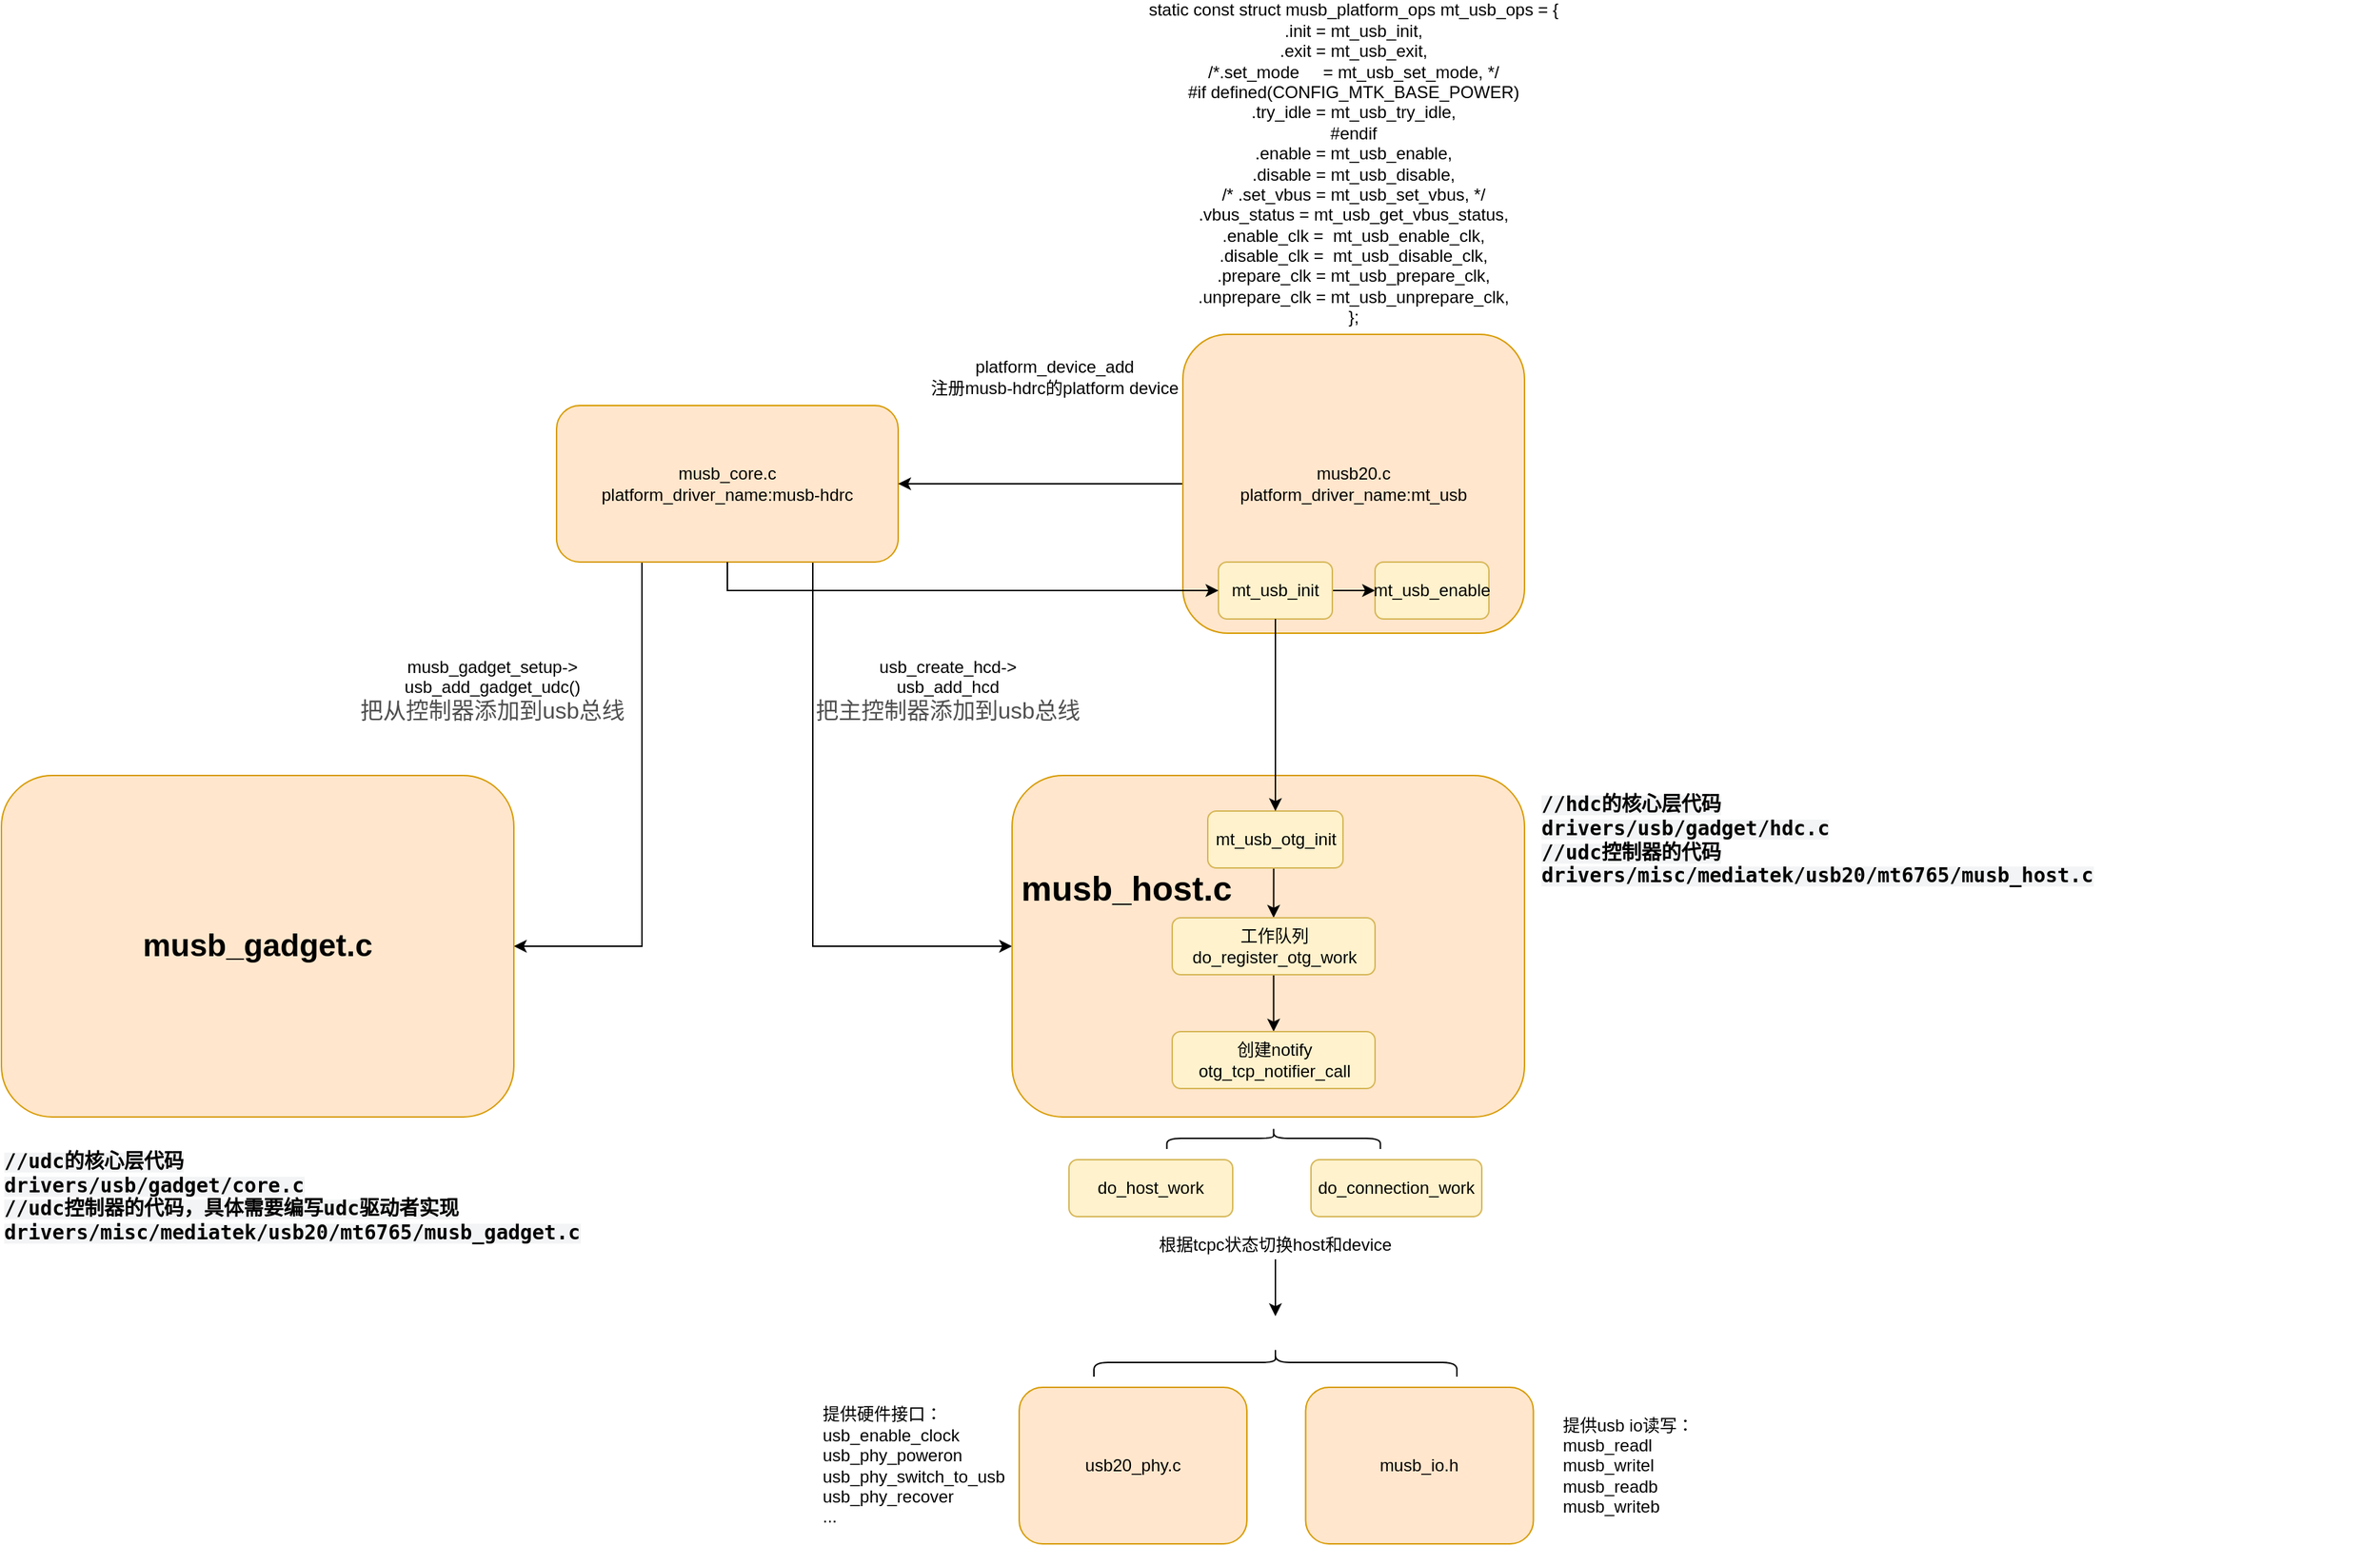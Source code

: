 <mxfile version="13.6.2" type="device"><diagram id="HtOIMF24EhSK1ftUwkoa" name="Page-1"><mxGraphModel dx="2105" dy="2117" grid="1" gridSize="10" guides="1" tooltips="1" connect="1" arrows="1" fold="1" page="1" pageScale="1" pageWidth="827" pageHeight="1169" math="0" shadow="0"><root><mxCell id="0"/><mxCell id="1" parent="0"/><mxCell id="_4Ybx_6lcQq8QU33vWaB-10" style="edgeStyle=orthogonalEdgeStyle;rounded=0;orthogonalLoop=1;jettySize=auto;html=1;exitX=0.75;exitY=1;exitDx=0;exitDy=0;entryX=0;entryY=0.5;entryDx=0;entryDy=0;" edge="1" parent="1" source="Fn22ZMs3DHKDdupZIToM-1" target="Fn22ZMs3DHKDdupZIToM-13"><mxGeometry relative="1" as="geometry"/></mxCell><mxCell id="_4Ybx_6lcQq8QU33vWaB-12" style="edgeStyle=orthogonalEdgeStyle;rounded=0;orthogonalLoop=1;jettySize=auto;html=1;exitX=0.25;exitY=1;exitDx=0;exitDy=0;entryX=1;entryY=0.5;entryDx=0;entryDy=0;" edge="1" parent="1" source="Fn22ZMs3DHKDdupZIToM-1" target="_4Ybx_6lcQq8QU33vWaB-11"><mxGeometry relative="1" as="geometry"/></mxCell><mxCell id="Fn22ZMs3DHKDdupZIToM-1" value="musb_core.c&lt;br&gt;platform_driver_name:musb-hdrc" style="rounded=1;whiteSpace=wrap;html=1;fillColor=#ffe6cc;strokeColor=#d79b00;" parent="1" vertex="1"><mxGeometry x="60" y="260" width="240" height="110" as="geometry"/></mxCell><mxCell id="Fn22ZMs3DHKDdupZIToM-6" style="edgeStyle=orthogonalEdgeStyle;rounded=0;orthogonalLoop=1;jettySize=auto;html=1;exitX=0;exitY=0.5;exitDx=0;exitDy=0;" parent="1" source="Fn22ZMs3DHKDdupZIToM-2" target="Fn22ZMs3DHKDdupZIToM-1" edge="1"><mxGeometry relative="1" as="geometry"/></mxCell><mxCell id="Fn22ZMs3DHKDdupZIToM-2" value="musb20.c&lt;br&gt;platform_driver_name:mt_usb" style="rounded=1;whiteSpace=wrap;html=1;fillColor=#ffe6cc;strokeColor=#d79b00;" parent="1" vertex="1"><mxGeometry x="500" y="210" width="240" height="210" as="geometry"/></mxCell><mxCell id="Fn22ZMs3DHKDdupZIToM-3" value="&lt;div&gt;static const struct musb_platform_ops mt_usb_ops = {&lt;/div&gt;&lt;div&gt;&lt;span&gt;&#9;&lt;/span&gt;.init = mt_usb_init,&lt;/div&gt;&lt;div&gt;&lt;span&gt;&#9;&lt;/span&gt;.exit = mt_usb_exit,&lt;/div&gt;&lt;div&gt;&lt;span&gt;&#9;&lt;/span&gt;/*.set_mode&amp;nbsp; &amp;nbsp; &amp;nbsp;= mt_usb_set_mode, */&lt;/div&gt;&lt;div&gt;#if defined(CONFIG_MTK_BASE_POWER)&lt;/div&gt;&lt;div&gt;&lt;span&gt;&#9;&lt;/span&gt;.try_idle = mt_usb_try_idle,&lt;/div&gt;&lt;div&gt;#endif&lt;/div&gt;&lt;div&gt;&lt;span&gt;&#9;&lt;/span&gt;.enable = mt_usb_enable,&lt;/div&gt;&lt;div&gt;&lt;span&gt;&#9;&lt;/span&gt;.disable = mt_usb_disable,&lt;/div&gt;&lt;div&gt;&lt;span&gt;&#9;&lt;/span&gt;/* .set_vbus = mt_usb_set_vbus, */&lt;/div&gt;&lt;div&gt;&lt;span&gt;&#9;&lt;/span&gt;.vbus_status = mt_usb_get_vbus_status,&lt;/div&gt;&lt;div&gt;&lt;span&gt;&#9;&lt;/span&gt;.enable_clk =&amp;nbsp; mt_usb_enable_clk,&lt;/div&gt;&lt;div&gt;&lt;span&gt;&#9;&lt;/span&gt;.disable_clk =&amp;nbsp; mt_usb_disable_clk,&lt;/div&gt;&lt;div&gt;&lt;span&gt;&#9;&lt;/span&gt;.prepare_clk = mt_usb_prepare_clk,&lt;/div&gt;&lt;div&gt;&lt;span&gt;&#9;&lt;/span&gt;.unprepare_clk = mt_usb_unprepare_clk,&lt;/div&gt;&lt;div&gt;};&lt;/div&gt;" style="text;html=1;strokeColor=none;fillColor=none;align=center;verticalAlign=middle;whiteSpace=wrap;rounded=0;" parent="1" vertex="1"><mxGeometry x="430" y="80" width="380" height="20" as="geometry"/></mxCell><mxCell id="Fn22ZMs3DHKDdupZIToM-7" value="platform_device_add&lt;br&gt;注册musb-hdrc的platform device&lt;br&gt;" style="text;html=1;strokeColor=none;fillColor=none;align=center;verticalAlign=middle;whiteSpace=wrap;rounded=0;" parent="1" vertex="1"><mxGeometry x="310" y="230" width="200" height="20" as="geometry"/></mxCell><mxCell id="Fn22ZMs3DHKDdupZIToM-12" style="edgeStyle=orthogonalEdgeStyle;rounded=0;orthogonalLoop=1;jettySize=auto;html=1;exitX=1;exitY=0.5;exitDx=0;exitDy=0;entryX=0;entryY=0.5;entryDx=0;entryDy=0;" parent="1" source="Fn22ZMs3DHKDdupZIToM-9" target="Fn22ZMs3DHKDdupZIToM-10" edge="1"><mxGeometry relative="1" as="geometry"/></mxCell><mxCell id="Fn22ZMs3DHKDdupZIToM-9" value="mt_usb_init" style="rounded=1;whiteSpace=wrap;html=1;fillColor=#fff2cc;strokeColor=#d6b656;" parent="1" vertex="1"><mxGeometry x="525" y="370" width="80" height="40" as="geometry"/></mxCell><mxCell id="Fn22ZMs3DHKDdupZIToM-10" value="mt_usb_enable" style="rounded=1;whiteSpace=wrap;html=1;fillColor=#fff2cc;strokeColor=#d6b656;" parent="1" vertex="1"><mxGeometry x="635" y="370" width="80" height="40" as="geometry"/></mxCell><mxCell id="Fn22ZMs3DHKDdupZIToM-11" style="edgeStyle=orthogonalEdgeStyle;rounded=0;orthogonalLoop=1;jettySize=auto;html=1;exitX=0.5;exitY=1;exitDx=0;exitDy=0;" parent="1" source="Fn22ZMs3DHKDdupZIToM-1" target="Fn22ZMs3DHKDdupZIToM-9" edge="1"><mxGeometry relative="1" as="geometry"/></mxCell><mxCell id="Fn22ZMs3DHKDdupZIToM-13" value="musb_host.c" style="rounded=1;whiteSpace=wrap;html=1;fillColor=#ffe6cc;strokeColor=#d79b00;" parent="1" vertex="1"><mxGeometry x="380" y="520" width="360" height="240" as="geometry"/></mxCell><mxCell id="Fn22ZMs3DHKDdupZIToM-17" style="edgeStyle=orthogonalEdgeStyle;rounded=0;orthogonalLoop=1;jettySize=auto;html=1;exitX=0.5;exitY=1;exitDx=0;exitDy=0;entryX=0.5;entryY=0;entryDx=0;entryDy=0;" parent="1" source="Fn22ZMs3DHKDdupZIToM-14" target="Fn22ZMs3DHKDdupZIToM-16" edge="1"><mxGeometry relative="1" as="geometry"/></mxCell><mxCell id="Fn22ZMs3DHKDdupZIToM-14" value="mt_usb_otg_init" style="rounded=1;whiteSpace=wrap;html=1;fillColor=#fff2cc;strokeColor=#d6b656;" parent="1" vertex="1"><mxGeometry x="517.5" y="545" width="95" height="40" as="geometry"/></mxCell><mxCell id="Fn22ZMs3DHKDdupZIToM-15" style="edgeStyle=orthogonalEdgeStyle;rounded=0;orthogonalLoop=1;jettySize=auto;html=1;exitX=0.5;exitY=1;exitDx=0;exitDy=0;entryX=0.5;entryY=0;entryDx=0;entryDy=0;" parent="1" source="Fn22ZMs3DHKDdupZIToM-9" target="Fn22ZMs3DHKDdupZIToM-14" edge="1"><mxGeometry relative="1" as="geometry"/></mxCell><mxCell id="Fn22ZMs3DHKDdupZIToM-19" style="edgeStyle=orthogonalEdgeStyle;rounded=0;orthogonalLoop=1;jettySize=auto;html=1;exitX=0.5;exitY=1;exitDx=0;exitDy=0;entryX=0.5;entryY=0;entryDx=0;entryDy=0;" parent="1" source="Fn22ZMs3DHKDdupZIToM-16" target="Fn22ZMs3DHKDdupZIToM-18" edge="1"><mxGeometry relative="1" as="geometry"/></mxCell><mxCell id="Fn22ZMs3DHKDdupZIToM-16" value="工作队列do_register_otg_work" style="rounded=1;whiteSpace=wrap;html=1;fillColor=#fff2cc;strokeColor=#d6b656;" parent="1" vertex="1"><mxGeometry x="492.5" y="620" width="142.5" height="40" as="geometry"/></mxCell><mxCell id="Fn22ZMs3DHKDdupZIToM-18" value="创建notify&lt;br&gt;otg_tcp_notifier_call" style="rounded=1;whiteSpace=wrap;html=1;fillColor=#fff2cc;strokeColor=#d6b656;" parent="1" vertex="1"><mxGeometry x="492.5" y="700" width="142.5" height="40" as="geometry"/></mxCell><mxCell id="Fn22ZMs3DHKDdupZIToM-21" value="musb_host.c" style="text;strokeColor=none;fillColor=none;html=1;fontSize=24;fontStyle=1;verticalAlign=middle;align=center;" parent="1" vertex="1"><mxGeometry x="410" y="580" width="100" height="40" as="geometry"/></mxCell><mxCell id="Fn22ZMs3DHKDdupZIToM-22" value="" style="shape=curlyBracket;whiteSpace=wrap;html=1;rounded=1;size=0.5;rotation=90;" parent="1" vertex="1"><mxGeometry x="556.25" y="700" width="15" height="150" as="geometry"/></mxCell><mxCell id="Fn22ZMs3DHKDdupZIToM-23" value="do_host_work" style="rounded=1;whiteSpace=wrap;html=1;fillColor=#fff2cc;strokeColor=#d6b656;" parent="1" vertex="1"><mxGeometry x="420" y="790" width="115" height="40" as="geometry"/></mxCell><mxCell id="Fn22ZMs3DHKDdupZIToM-24" value="do_connection_work" style="rounded=1;whiteSpace=wrap;html=1;fillColor=#fff2cc;strokeColor=#d6b656;" parent="1" vertex="1"><mxGeometry x="590" y="790" width="120" height="40" as="geometry"/></mxCell><mxCell id="_4Ybx_6lcQq8QU33vWaB-6" style="edgeStyle=orthogonalEdgeStyle;rounded=0;orthogonalLoop=1;jettySize=auto;html=1;" edge="1" parent="1" source="Fn22ZMs3DHKDdupZIToM-25"><mxGeometry relative="1" as="geometry"><mxPoint x="565" y="900" as="targetPoint"/></mxGeometry></mxCell><mxCell id="Fn22ZMs3DHKDdupZIToM-25" value="根据tcpc状态切换host和device" style="text;html=1;strokeColor=none;fillColor=none;align=center;verticalAlign=middle;whiteSpace=wrap;rounded=0;" parent="1" vertex="1"><mxGeometry x="464" y="840" width="202" height="20" as="geometry"/></mxCell><mxCell id="_4Ybx_6lcQq8QU33vWaB-1" value="usb20_phy.c" style="rounded=1;whiteSpace=wrap;html=1;fillColor=#ffe6cc;strokeColor=#d79b00;" vertex="1" parent="1"><mxGeometry x="385" y="950" width="160" height="110" as="geometry"/></mxCell><mxCell id="_4Ybx_6lcQq8QU33vWaB-2" value="musb_io.h" style="rounded=1;whiteSpace=wrap;html=1;fillColor=#ffe6cc;strokeColor=#d79b00;" vertex="1" parent="1"><mxGeometry x="586.25" y="950" width="160" height="110" as="geometry"/></mxCell><mxCell id="_4Ybx_6lcQq8QU33vWaB-3" value="提供硬件接口：&lt;br&gt;usb_enable_clock&lt;br&gt;usb_phy_poweron&lt;br&gt;usb_phy_switch_to_usb&lt;br&gt;usb_phy_recover&lt;br&gt;..." style="text;html=1;strokeColor=none;fillColor=none;align=left;verticalAlign=middle;whiteSpace=wrap;rounded=0;" vertex="1" parent="1"><mxGeometry x="245" y="995" width="190" height="20" as="geometry"/></mxCell><mxCell id="_4Ybx_6lcQq8QU33vWaB-4" value="提供usb io读写：&lt;br&gt;musb_readl&lt;br&gt;&lt;div&gt;&lt;span&gt;musb_writel&lt;/span&gt;&lt;/div&gt;musb_readb&lt;br&gt;musb_writeb" style="text;html=1;strokeColor=none;fillColor=none;align=left;verticalAlign=middle;whiteSpace=wrap;rounded=0;" vertex="1" parent="1"><mxGeometry x="765" y="995" width="120" height="20" as="geometry"/></mxCell><mxCell id="_4Ybx_6lcQq8QU33vWaB-7" value="" style="shape=curlyBracket;whiteSpace=wrap;html=1;rounded=1;rotation=90;" vertex="1" parent="1"><mxGeometry x="555" y="805" width="20" height="255" as="geometry"/></mxCell><mxCell id="_4Ybx_6lcQq8QU33vWaB-9" value="usb_create_hcd-&amp;gt;&lt;br&gt;usb_add_hcd&lt;br&gt;&lt;span style=&quot;color: rgb(79 , 79 , 79) ; font-family: , &amp;#34;sf ui text&amp;#34; , &amp;#34;arial&amp;#34; , &amp;#34;pingfang sc&amp;#34; , &amp;#34;hiragino sans gb&amp;#34; , &amp;#34;microsoft yahei&amp;#34; , &amp;#34;wenquanyi micro hei&amp;#34; , sans-serif , &amp;#34;simhei&amp;#34; , &amp;#34;simsun&amp;#34; ; font-size: 16px ; text-align: justify ; background-color: rgb(255 , 255 , 255)&quot;&gt;把主控制器添加到usb总线&lt;/span&gt;" style="text;html=1;strokeColor=none;fillColor=none;align=center;verticalAlign=middle;whiteSpace=wrap;rounded=0;" vertex="1" parent="1"><mxGeometry x="235" y="450" width="200" height="20" as="geometry"/></mxCell><mxCell id="_4Ybx_6lcQq8QU33vWaB-11" value="&lt;b&gt;&lt;font style=&quot;font-size: 22px&quot;&gt;musb_gadget.c&lt;/font&gt;&lt;/b&gt;" style="rounded=1;whiteSpace=wrap;html=1;fillColor=#ffe6cc;strokeColor=#d79b00;" vertex="1" parent="1"><mxGeometry x="-330" y="520" width="360" height="240" as="geometry"/></mxCell><mxCell id="_4Ybx_6lcQq8QU33vWaB-13" value="musb_gadget_setup-&amp;gt;&lt;br&gt;usb_add_gadget_udc()&lt;br&gt;&lt;span style=&quot;color: rgb(79 , 79 , 79) ; font-size: 16px ; text-align: justify ; background-color: rgb(255 , 255 , 255)&quot;&gt;把从控制器添加到usb总线&lt;/span&gt;" style="text;html=1;strokeColor=none;fillColor=none;align=center;verticalAlign=middle;whiteSpace=wrap;rounded=0;" vertex="1" parent="1"><mxGeometry x="-110" y="450" width="250" height="20" as="geometry"/></mxCell><mxCell id="_4Ybx_6lcQq8QU33vWaB-16" value="&lt;span style=&quot;background-color: rgb(243 , 244 , 245)&quot;&gt;&lt;b&gt;&lt;font face=&quot;source code pro, dejavu sans mono, ubuntu mono, anonymous pro, droid sans mono, menlo, monaco, consolas, inconsolata, courier, monospace, pingfang sc, microsoft yahei, sans-serif&quot;&gt;&lt;span style=&quot;font-size: 14px&quot;&gt;//udc的核心层代码&lt;/span&gt;&lt;/font&gt;&lt;br&gt;&lt;font face=&quot;source code pro, dejavu sans mono, ubuntu mono, anonymous pro, droid sans mono, menlo, monaco, consolas, inconsolata, courier, monospace, pingfang sc, microsoft yahei, sans-serif&quot;&gt;&lt;span style=&quot;font-size: 14px&quot;&gt;drivers/usb/gadget/core.c &lt;/span&gt;&lt;/font&gt;&lt;br&gt;&lt;font face=&quot;source code pro, dejavu sans mono, ubuntu mono, anonymous pro, droid sans mono, menlo, monaco, consolas, inconsolata, courier, monospace, pingfang sc, microsoft yahei, sans-serif&quot;&gt;&lt;span style=&quot;font-size: 14px&quot;&gt;//udc控制器的代码，具体需要编写udc驱动者实现&lt;/span&gt;&lt;/font&gt;&lt;br&gt;&lt;font face=&quot;source code pro, dejavu sans mono, ubuntu mono, anonymous pro, droid sans mono, menlo, monaco, consolas, inconsolata, courier, monospace, pingfang sc, microsoft yahei, sans-serif&quot;&gt;&lt;span style=&quot;font-size: 14px&quot;&gt;drivers/misc/mediatek/usb20/mt6765/musb_gadget.c&lt;/span&gt;&lt;/font&gt;&lt;br&gt;&lt;/b&gt;&lt;br&gt;&lt;/span&gt;" style="text;html=1;strokeColor=none;fillColor=none;align=left;verticalAlign=middle;whiteSpace=wrap;rounded=0;" vertex="1" parent="1"><mxGeometry x="-330" y="760" width="590" height="125" as="geometry"/></mxCell><mxCell id="_4Ybx_6lcQq8QU33vWaB-17" value="&lt;span style=&quot;background-color: rgb(243 , 244 , 245)&quot;&gt;&lt;b&gt;&lt;font face=&quot;source code pro, dejavu sans mono, ubuntu mono, anonymous pro, droid sans mono, menlo, monaco, consolas, inconsolata, courier, monospace, pingfang sc, microsoft yahei, sans-serif&quot;&gt;&lt;span style=&quot;font-size: 14px&quot;&gt;//hdc的核心层代码&lt;/span&gt;&lt;/font&gt;&lt;br&gt;&lt;font face=&quot;source code pro, dejavu sans mono, ubuntu mono, anonymous pro, droid sans mono, menlo, monaco, consolas, inconsolata, courier, monospace, pingfang sc, microsoft yahei, sans-serif&quot;&gt;&lt;span style=&quot;font-size: 14px&quot;&gt;drivers/usb/gadget/hdc.c &lt;/span&gt;&lt;/font&gt;&lt;br&gt;&lt;font face=&quot;source code pro, dejavu sans mono, ubuntu mono, anonymous pro, droid sans mono, menlo, monaco, consolas, inconsolata, courier, monospace, pingfang sc, microsoft yahei, sans-serif&quot;&gt;&lt;span style=&quot;font-size: 14px&quot;&gt;//udc控制器的代码&lt;/span&gt;&lt;/font&gt;&lt;br&gt;&lt;font face=&quot;source code pro, dejavu sans mono, ubuntu mono, anonymous pro, droid sans mono, menlo, monaco, consolas, inconsolata, courier, monospace, pingfang sc, microsoft yahei, sans-serif&quot;&gt;&lt;span style=&quot;font-size: 14px&quot;&gt;drivers/misc/mediatek/usb20/mt6765/musb_host.c&lt;/span&gt;&lt;/font&gt;&lt;/b&gt;&lt;br&gt;&lt;/span&gt;" style="text;html=1;strokeColor=none;fillColor=none;align=left;verticalAlign=middle;whiteSpace=wrap;rounded=0;" vertex="1" parent="1"><mxGeometry x="750" y="502.5" width="590" height="125" as="geometry"/></mxCell></root></mxGraphModel></diagram></mxfile>